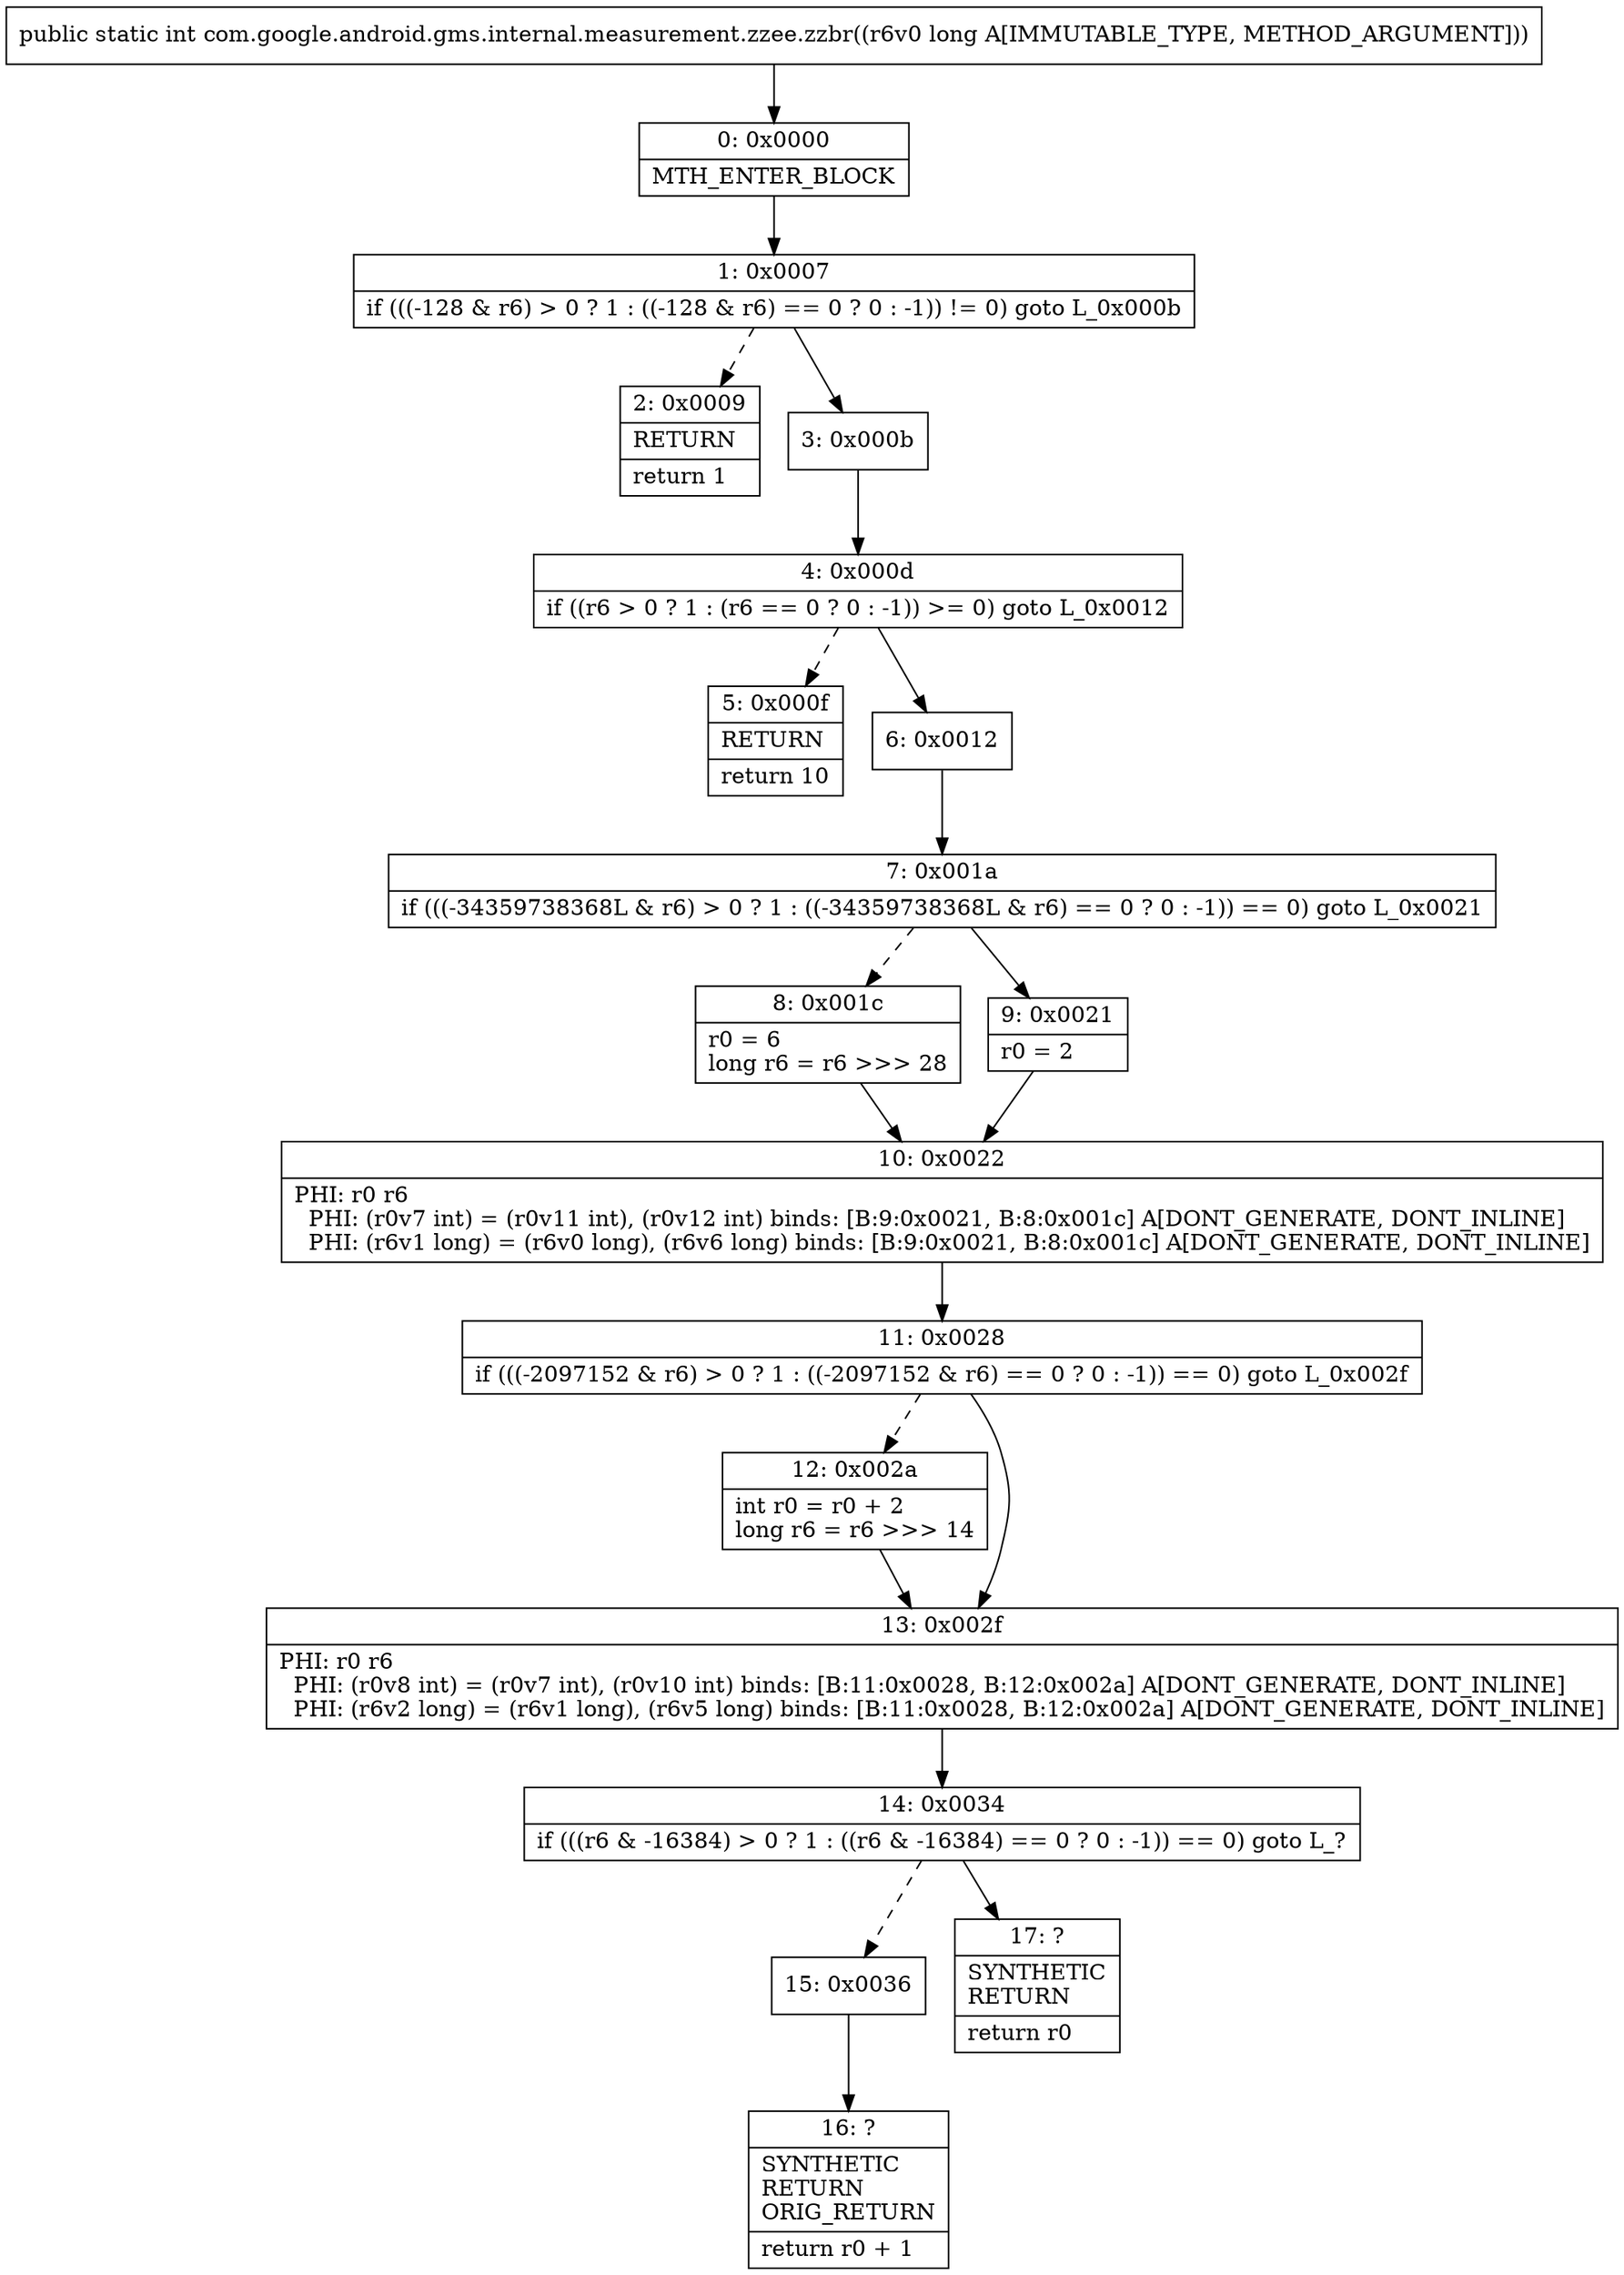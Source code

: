 digraph "CFG forcom.google.android.gms.internal.measurement.zzee.zzbr(J)I" {
Node_0 [shape=record,label="{0\:\ 0x0000|MTH_ENTER_BLOCK\l}"];
Node_1 [shape=record,label="{1\:\ 0x0007|if (((\-128 & r6) \> 0 ? 1 : ((\-128 & r6) == 0 ? 0 : \-1)) != 0) goto L_0x000b\l}"];
Node_2 [shape=record,label="{2\:\ 0x0009|RETURN\l|return 1\l}"];
Node_3 [shape=record,label="{3\:\ 0x000b}"];
Node_4 [shape=record,label="{4\:\ 0x000d|if ((r6 \> 0 ? 1 : (r6 == 0 ? 0 : \-1)) \>= 0) goto L_0x0012\l}"];
Node_5 [shape=record,label="{5\:\ 0x000f|RETURN\l|return 10\l}"];
Node_6 [shape=record,label="{6\:\ 0x0012}"];
Node_7 [shape=record,label="{7\:\ 0x001a|if (((\-34359738368L & r6) \> 0 ? 1 : ((\-34359738368L & r6) == 0 ? 0 : \-1)) == 0) goto L_0x0021\l}"];
Node_8 [shape=record,label="{8\:\ 0x001c|r0 = 6\llong r6 = r6 \>\>\> 28\l}"];
Node_9 [shape=record,label="{9\:\ 0x0021|r0 = 2\l}"];
Node_10 [shape=record,label="{10\:\ 0x0022|PHI: r0 r6 \l  PHI: (r0v7 int) = (r0v11 int), (r0v12 int) binds: [B:9:0x0021, B:8:0x001c] A[DONT_GENERATE, DONT_INLINE]\l  PHI: (r6v1 long) = (r6v0 long), (r6v6 long) binds: [B:9:0x0021, B:8:0x001c] A[DONT_GENERATE, DONT_INLINE]\l}"];
Node_11 [shape=record,label="{11\:\ 0x0028|if (((\-2097152 & r6) \> 0 ? 1 : ((\-2097152 & r6) == 0 ? 0 : \-1)) == 0) goto L_0x002f\l}"];
Node_12 [shape=record,label="{12\:\ 0x002a|int r0 = r0 + 2\llong r6 = r6 \>\>\> 14\l}"];
Node_13 [shape=record,label="{13\:\ 0x002f|PHI: r0 r6 \l  PHI: (r0v8 int) = (r0v7 int), (r0v10 int) binds: [B:11:0x0028, B:12:0x002a] A[DONT_GENERATE, DONT_INLINE]\l  PHI: (r6v2 long) = (r6v1 long), (r6v5 long) binds: [B:11:0x0028, B:12:0x002a] A[DONT_GENERATE, DONT_INLINE]\l}"];
Node_14 [shape=record,label="{14\:\ 0x0034|if (((r6 & \-16384) \> 0 ? 1 : ((r6 & \-16384) == 0 ? 0 : \-1)) == 0) goto L_?\l}"];
Node_15 [shape=record,label="{15\:\ 0x0036}"];
Node_16 [shape=record,label="{16\:\ ?|SYNTHETIC\lRETURN\lORIG_RETURN\l|return r0 + 1\l}"];
Node_17 [shape=record,label="{17\:\ ?|SYNTHETIC\lRETURN\l|return r0\l}"];
MethodNode[shape=record,label="{public static int com.google.android.gms.internal.measurement.zzee.zzbr((r6v0 long A[IMMUTABLE_TYPE, METHOD_ARGUMENT])) }"];
MethodNode -> Node_0;
Node_0 -> Node_1;
Node_1 -> Node_2[style=dashed];
Node_1 -> Node_3;
Node_3 -> Node_4;
Node_4 -> Node_5[style=dashed];
Node_4 -> Node_6;
Node_6 -> Node_7;
Node_7 -> Node_8[style=dashed];
Node_7 -> Node_9;
Node_8 -> Node_10;
Node_9 -> Node_10;
Node_10 -> Node_11;
Node_11 -> Node_12[style=dashed];
Node_11 -> Node_13;
Node_12 -> Node_13;
Node_13 -> Node_14;
Node_14 -> Node_15[style=dashed];
Node_14 -> Node_17;
Node_15 -> Node_16;
}

